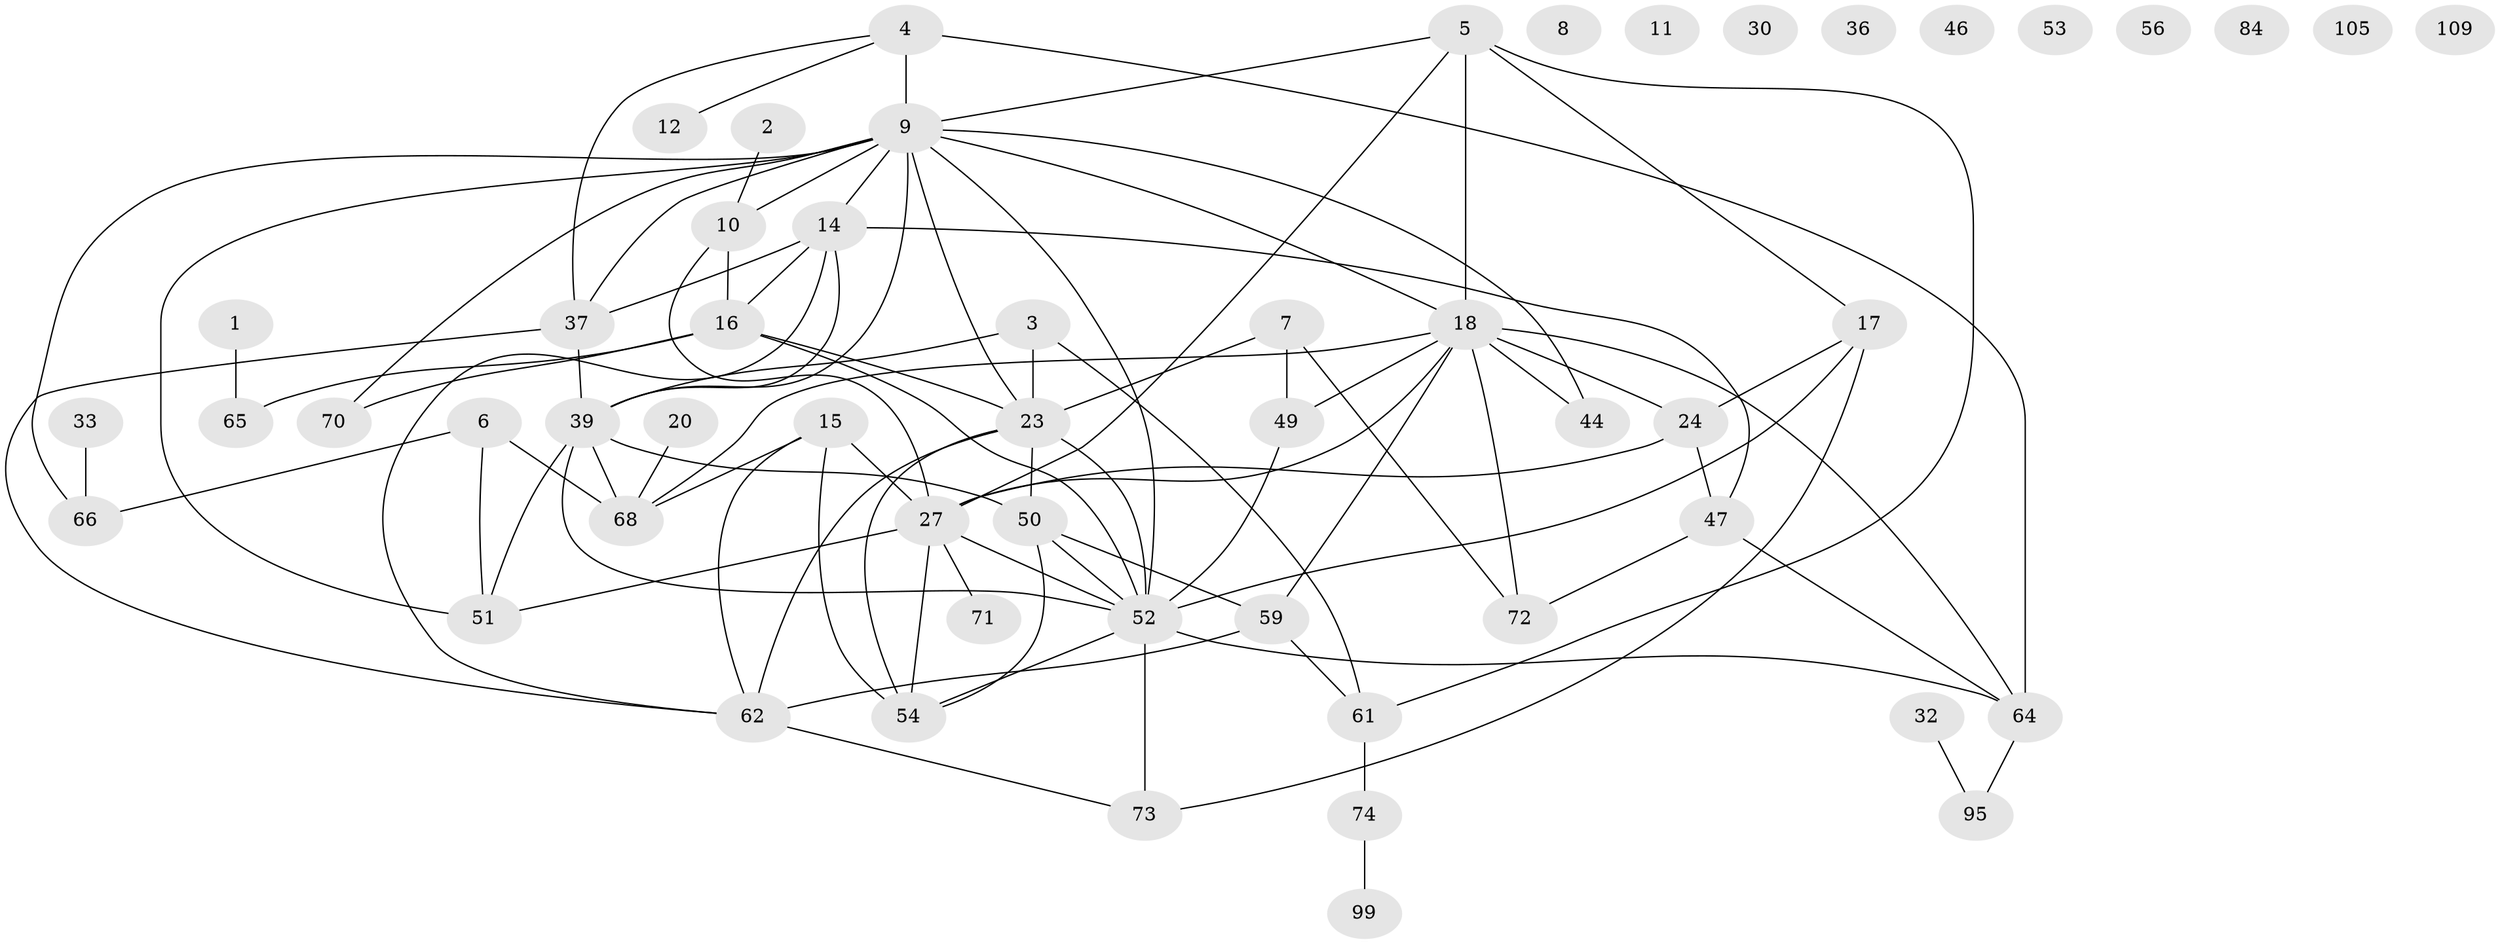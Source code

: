 // original degree distribution, {1: 0.1559633027522936, 3: 0.2018348623853211, 5: 0.07339449541284404, 2: 0.2018348623853211, 0: 0.08256880733944955, 7: 0.027522935779816515, 4: 0.22935779816513763, 6: 0.027522935779816515}
// Generated by graph-tools (version 1.1) at 2025/13/03/09/25 04:13:12]
// undirected, 54 vertices, 91 edges
graph export_dot {
graph [start="1"]
  node [color=gray90,style=filled];
  1;
  2 [super="+97"];
  3 [super="+104+38+21"];
  4 [super="+22+108+63"];
  5 [super="+28+19+43"];
  6 [super="+58"];
  7 [super="+25"];
  8;
  9 [super="+13+42+60+26+41"];
  10 [super="+40"];
  11;
  12;
  14 [super="+93+67"];
  15 [super="+102+57"];
  16 [super="+35"];
  17;
  18 [super="+76+34"];
  20;
  23 [super="+55+31"];
  24 [super="+29"];
  27 [super="+45+81"];
  30 [super="+48"];
  32 [super="+83"];
  33;
  36;
  37 [super="+80"];
  39 [super="+77"];
  44;
  46;
  47 [super="+96"];
  49;
  50;
  51;
  52 [super="+91+78"];
  53;
  54;
  56;
  59;
  61;
  62 [super="+82+100"];
  64 [super="+69"];
  65;
  66;
  68;
  70;
  71;
  72;
  73;
  74;
  84;
  95 [super="+101"];
  99;
  105;
  109;
  1 -- 65;
  2 -- 10;
  3 -- 61;
  3 -- 23;
  3 -- 39;
  4 -- 9 [weight=4];
  4 -- 12;
  4 -- 64;
  4 -- 37;
  5 -- 18;
  5 -- 61;
  5 -- 17;
  5 -- 27;
  5 -- 9;
  6 -- 66;
  6 -- 51;
  6 -- 68;
  7 -- 72;
  7 -- 49;
  7 -- 23;
  9 -- 51;
  9 -- 66;
  9 -- 18 [weight=2];
  9 -- 23;
  9 -- 70;
  9 -- 14;
  9 -- 44;
  9 -- 52 [weight=2];
  9 -- 10;
  9 -- 39;
  9 -- 37;
  10 -- 16;
  10 -- 27;
  14 -- 47;
  14 -- 62;
  14 -- 16;
  14 -- 39;
  14 -- 37;
  15 -- 68;
  15 -- 27;
  15 -- 62;
  15 -- 54;
  16 -- 65;
  16 -- 70;
  16 -- 23;
  16 -- 52;
  17 -- 73;
  17 -- 52;
  17 -- 24;
  18 -- 68;
  18 -- 72;
  18 -- 27;
  18 -- 44;
  18 -- 49;
  18 -- 59;
  18 -- 24 [weight=2];
  18 -- 64;
  20 -- 68;
  23 -- 50;
  23 -- 52;
  23 -- 54;
  23 -- 62;
  24 -- 27;
  24 -- 47;
  27 -- 54;
  27 -- 71;
  27 -- 51;
  27 -- 52;
  32 -- 95;
  33 -- 66;
  37 -- 62;
  37 -- 39;
  39 -- 50;
  39 -- 68;
  39 -- 51;
  39 -- 52 [weight=2];
  47 -- 72;
  47 -- 64;
  49 -- 52;
  50 -- 54;
  50 -- 59;
  50 -- 52;
  52 -- 64;
  52 -- 73;
  52 -- 54;
  59 -- 61;
  59 -- 62;
  61 -- 74;
  62 -- 73;
  64 -- 95;
  74 -- 99;
}
